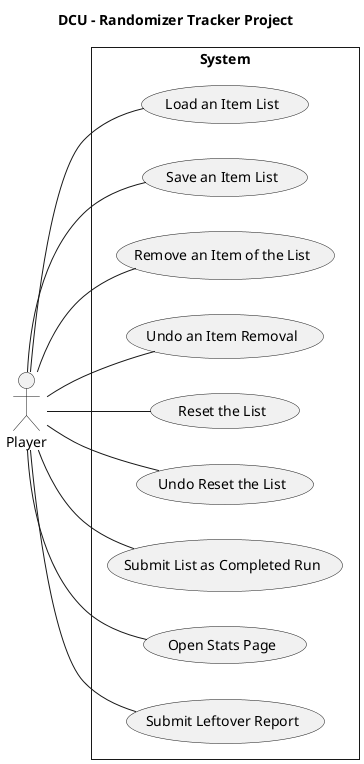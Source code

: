 @startuml
left to right direction
skinparam style strictuml
skinparam packageStyle rect
skinparam backgroundcolor transparent
skinparam defaultfontname Verdana

title DCU - Randomizer Tracker Project

actor Player as P

rectangle "System" {
  (Load an Item List) as LL
  (Save an Item List) as SL
  (Remove an Item of the List) as RI
  (Undo an Item Removal) as UIR
  (Reset the List) as RL
  (Undo Reset the List) as UR
  (Submit List as Completed Run) as SLC
  (Open Stats Page) as OS
  (Submit Leftover Report) as SR

  P -- LL
  P -- SL
  P -- RI
  P -- UIR
  P -- RL
  P -- UR
  P -- SLC
  P -- OS
  P -- SR
}
@enduml